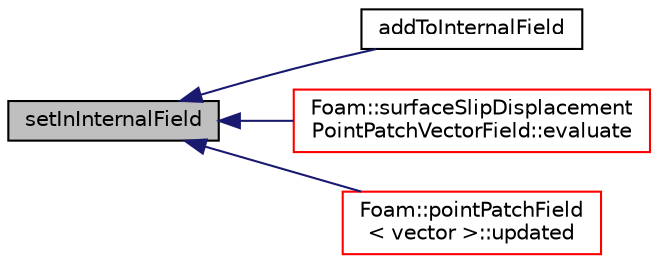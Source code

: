 digraph "setInInternalField"
{
  bgcolor="transparent";
  edge [fontname="Helvetica",fontsize="10",labelfontname="Helvetica",labelfontsize="10"];
  node [fontname="Helvetica",fontsize="10",shape=record];
  rankdir="LR";
  Node1 [label="setInInternalField",height=0.2,width=0.4,color="black", fillcolor="grey75", style="filled", fontcolor="black"];
  Node1 -> Node2 [dir="back",color="midnightblue",fontsize="10",style="solid",fontname="Helvetica"];
  Node2 [label="addToInternalField",height=0.2,width=0.4,color="black",URL="$a01938.html#afe1d8e52dee91ba52a960f4f67e70356",tooltip="Given the internal field and a patch field,. "];
  Node1 -> Node3 [dir="back",color="midnightblue",fontsize="10",style="solid",fontname="Helvetica"];
  Node3 [label="Foam::surfaceSlipDisplacement\lPointPatchVectorField::evaluate",height=0.2,width=0.4,color="red",URL="$a02587.html#a3b59c070ab0408e3bbb21927540159f4",tooltip="Update the patch field. "];
  Node1 -> Node4 [dir="back",color="midnightblue",fontsize="10",style="solid",fontname="Helvetica"];
  Node4 [label="Foam::pointPatchField\l\< vector \>::updated",height=0.2,width=0.4,color="red",URL="$a01938.html#a087516fc8e0613b0bf49ac8fc4b30fff",tooltip="Return true if the boundary condition has already been updated. "];
}
